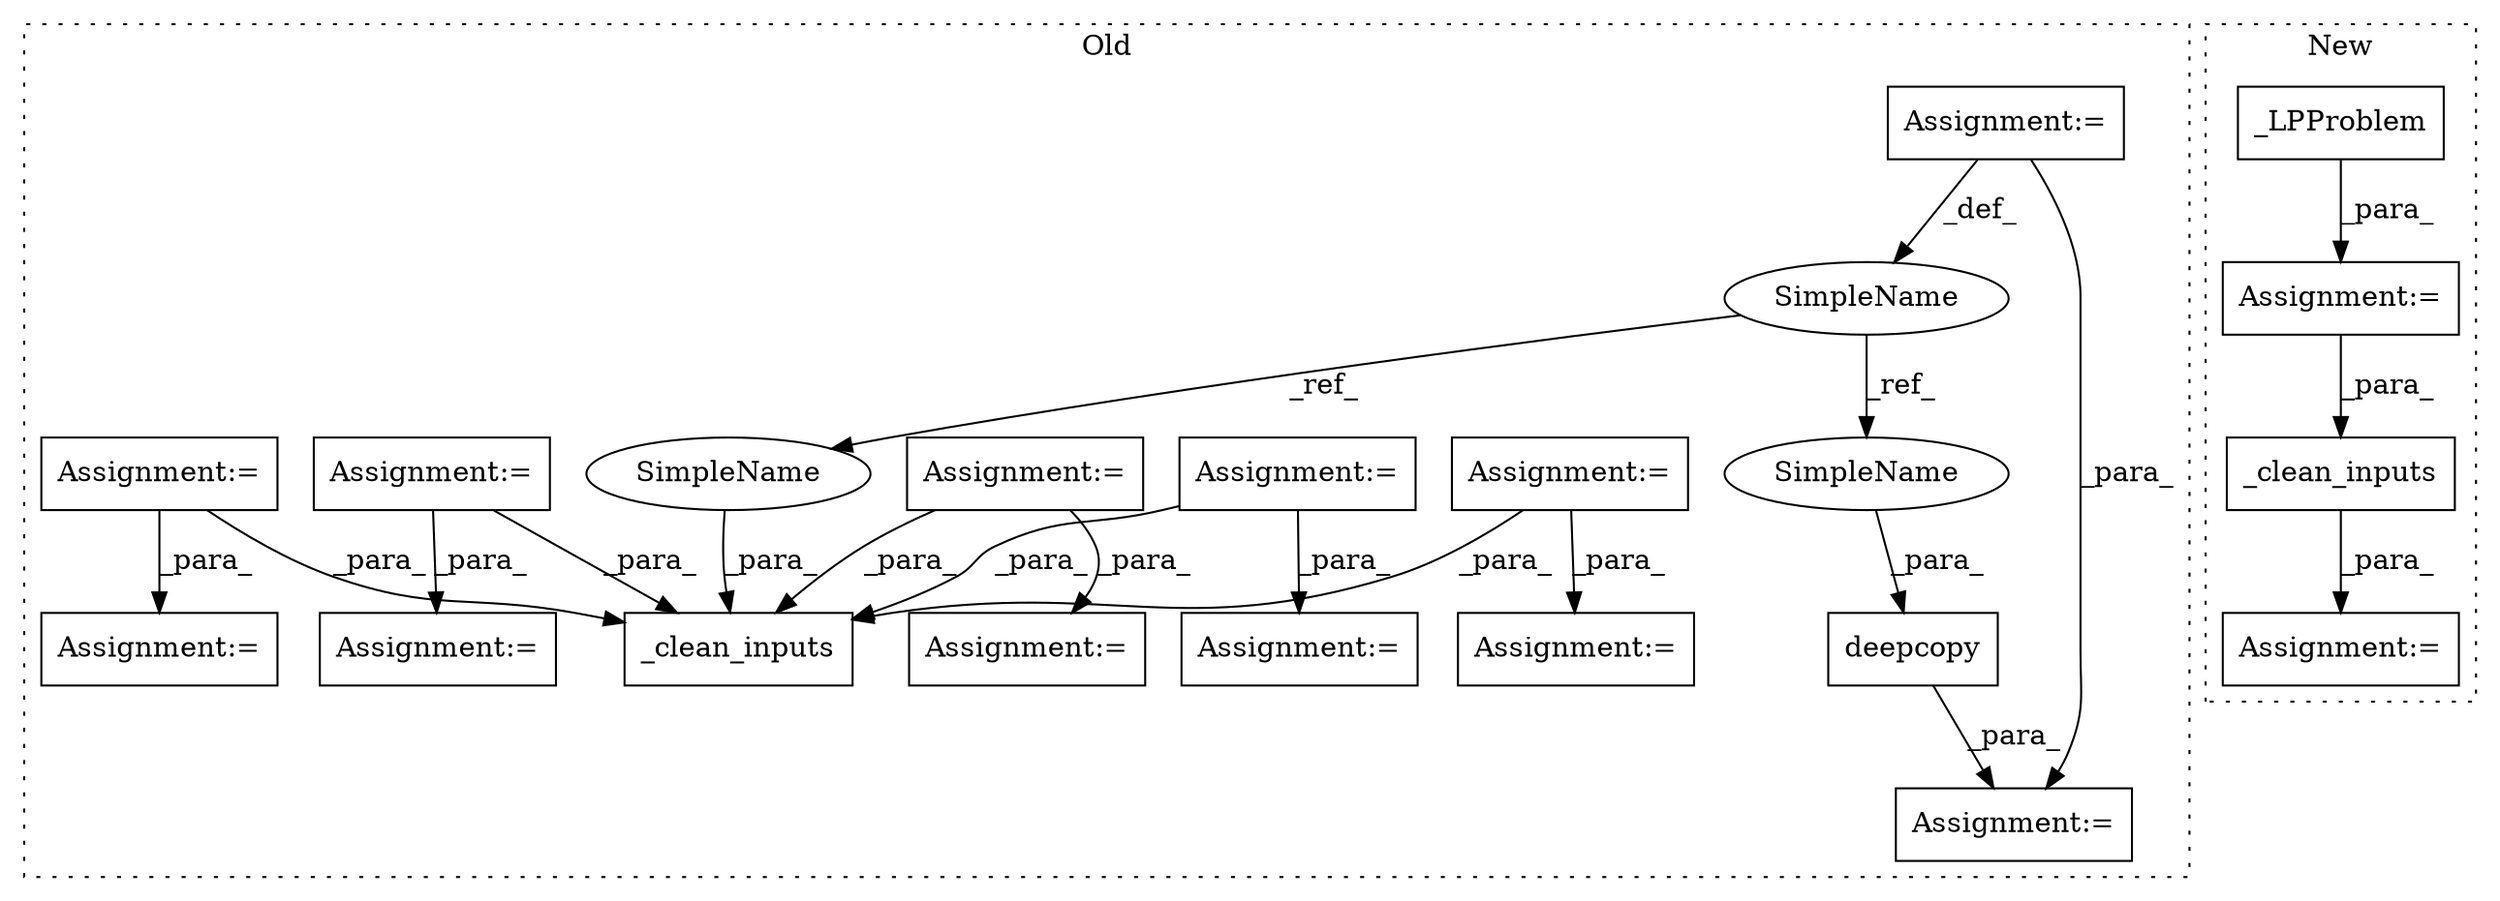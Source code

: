 digraph G {
subgraph cluster0 {
1 [label="deepcopy" a="32" s="2110,2125" l="9,1" shape="box"];
3 [label="SimpleName" a="42" s="1844" l="6" shape="ellipse"];
4 [label="_clean_inputs" a="32" s="2132,2174" l="14,1" shape="box"];
8 [label="Assignment:=" a="7" s="2109" l="1" shape="box"];
9 [label="Assignment:=" a="7" s="1726" l="1" shape="box"];
10 [label="Assignment:=" a="7" s="2026" l="1" shape="box"];
11 [label="Assignment:=" a="7" s="1770" l="1" shape="box"];
12 [label="Assignment:=" a="7" s="1850" l="1" shape="box"];
13 [label="Assignment:=" a="7" s="2053" l="1" shape="box"];
14 [label="Assignment:=" a="7" s="1678" l="1" shape="box"];
15 [label="Assignment:=" a="7" s="1640" l="1" shape="box"];
16 [label="Assignment:=" a="7" s="1812" l="1" shape="box"];
17 [label="Assignment:=" a="7" s="1999" l="1" shape="box"];
18 [label="Assignment:=" a="7" s="1975" l="1" shape="box"];
19 [label="Assignment:=" a="7" s="2080" l="1" shape="box"];
20 [label="SimpleName" a="42" s="2168" l="6" shape="ellipse"];
21 [label="SimpleName" a="42" s="2119" l="6" shape="ellipse"];
label = "Old";
style="dotted";
}
subgraph cluster1 {
2 [label="_clean_inputs" a="32" s="1342,1358" l="14,1" shape="box"];
5 [label="_LPProblem" a="32" s="1081,1324" l="11,1" shape="box"];
6 [label="Assignment:=" a="7" s="1080" l="1" shape="box"];
7 [label="Assignment:=" a="7" s="1341" l="1" shape="box"];
label = "New";
style="dotted";
}
1 -> 8 [label="_para_"];
2 -> 7 [label="_para_"];
3 -> 20 [label="_ref_"];
3 -> 21 [label="_ref_"];
5 -> 6 [label="_para_"];
6 -> 2 [label="_para_"];
9 -> 10 [label="_para_"];
9 -> 4 [label="_para_"];
11 -> 4 [label="_para_"];
11 -> 13 [label="_para_"];
12 -> 8 [label="_para_"];
12 -> 3 [label="_def_"];
14 -> 4 [label="_para_"];
14 -> 17 [label="_para_"];
15 -> 4 [label="_para_"];
15 -> 18 [label="_para_"];
16 -> 4 [label="_para_"];
16 -> 19 [label="_para_"];
20 -> 4 [label="_para_"];
21 -> 1 [label="_para_"];
}